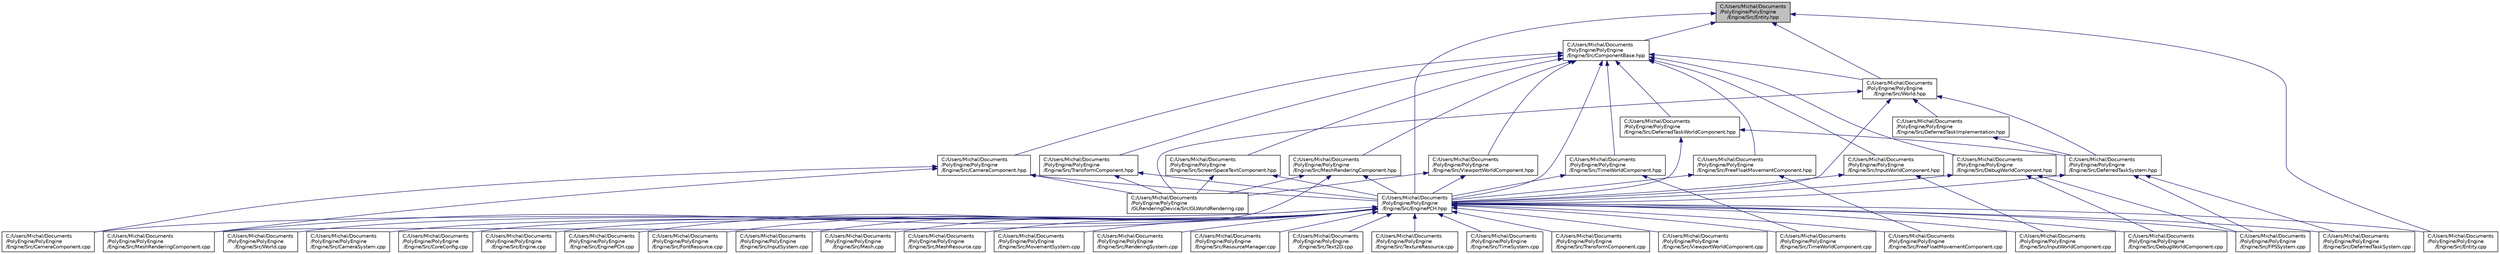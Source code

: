 digraph "C:/Users/Michal/Documents/PolyEngine/PolyEngine/Engine/Src/Entity.hpp"
{
  edge [fontname="Helvetica",fontsize="10",labelfontname="Helvetica",labelfontsize="10"];
  node [fontname="Helvetica",fontsize="10",shape=record];
  Node45 [label="C:/Users/Michal/Documents\l/PolyEngine/PolyEngine\l/Engine/Src/Entity.hpp",height=0.2,width=0.4,color="black", fillcolor="grey75", style="filled", fontcolor="black"];
  Node45 -> Node46 [dir="back",color="midnightblue",fontsize="10",style="solid",fontname="Helvetica"];
  Node46 [label="C:/Users/Michal/Documents\l/PolyEngine/PolyEngine\l/Engine/Src/ComponentBase.hpp",height=0.2,width=0.4,color="black", fillcolor="white", style="filled",URL="$_component_base_8hpp.html"];
  Node46 -> Node47 [dir="back",color="midnightblue",fontsize="10",style="solid",fontname="Helvetica"];
  Node47 [label="C:/Users/Michal/Documents\l/PolyEngine/PolyEngine\l/Engine/Src/EnginePCH.hpp",height=0.2,width=0.4,color="black", fillcolor="white", style="filled",URL="$_engine_p_c_h_8hpp.html"];
  Node47 -> Node48 [dir="back",color="midnightblue",fontsize="10",style="solid",fontname="Helvetica"];
  Node48 [label="C:/Users/Michal/Documents\l/PolyEngine/PolyEngine\l/Engine/Src/CameraComponent.cpp",height=0.2,width=0.4,color="black", fillcolor="white", style="filled",URL="$_camera_component_8cpp.html"];
  Node47 -> Node49 [dir="back",color="midnightblue",fontsize="10",style="solid",fontname="Helvetica"];
  Node49 [label="C:/Users/Michal/Documents\l/PolyEngine/PolyEngine\l/Engine/Src/CameraSystem.cpp",height=0.2,width=0.4,color="black", fillcolor="white", style="filled",URL="$_camera_system_8cpp.html"];
  Node47 -> Node50 [dir="back",color="midnightblue",fontsize="10",style="solid",fontname="Helvetica"];
  Node50 [label="C:/Users/Michal/Documents\l/PolyEngine/PolyEngine\l/Engine/Src/CoreConfig.cpp",height=0.2,width=0.4,color="black", fillcolor="white", style="filled",URL="$_core_config_8cpp.html"];
  Node47 -> Node51 [dir="back",color="midnightblue",fontsize="10",style="solid",fontname="Helvetica"];
  Node51 [label="C:/Users/Michal/Documents\l/PolyEngine/PolyEngine\l/Engine/Src/DebugWorldComponent.cpp",height=0.2,width=0.4,color="black", fillcolor="white", style="filled",URL="$_debug_world_component_8cpp.html"];
  Node47 -> Node52 [dir="back",color="midnightblue",fontsize="10",style="solid",fontname="Helvetica"];
  Node52 [label="C:/Users/Michal/Documents\l/PolyEngine/PolyEngine\l/Engine/Src/DeferredTaskSystem.cpp",height=0.2,width=0.4,color="black", fillcolor="white", style="filled",URL="$_deferred_task_system_8cpp.html"];
  Node47 -> Node53 [dir="back",color="midnightblue",fontsize="10",style="solid",fontname="Helvetica"];
  Node53 [label="C:/Users/Michal/Documents\l/PolyEngine/PolyEngine\l/Engine/Src/Engine.cpp",height=0.2,width=0.4,color="black", fillcolor="white", style="filled",URL="$_engine_8cpp.html"];
  Node47 -> Node54 [dir="back",color="midnightblue",fontsize="10",style="solid",fontname="Helvetica"];
  Node54 [label="C:/Users/Michal/Documents\l/PolyEngine/PolyEngine\l/Engine/Src/EnginePCH.cpp",height=0.2,width=0.4,color="black", fillcolor="white", style="filled",URL="$_engine_p_c_h_8cpp.html"];
  Node47 -> Node55 [dir="back",color="midnightblue",fontsize="10",style="solid",fontname="Helvetica"];
  Node55 [label="C:/Users/Michal/Documents\l/PolyEngine/PolyEngine\l/Engine/Src/Entity.cpp",height=0.2,width=0.4,color="black", fillcolor="white", style="filled",URL="$_entity_8cpp.html"];
  Node47 -> Node56 [dir="back",color="midnightblue",fontsize="10",style="solid",fontname="Helvetica"];
  Node56 [label="C:/Users/Michal/Documents\l/PolyEngine/PolyEngine\l/Engine/Src/FontResource.cpp",height=0.2,width=0.4,color="black", fillcolor="white", style="filled",URL="$_font_resource_8cpp.html"];
  Node47 -> Node57 [dir="back",color="midnightblue",fontsize="10",style="solid",fontname="Helvetica"];
  Node57 [label="C:/Users/Michal/Documents\l/PolyEngine/PolyEngine\l/Engine/Src/FPSSystem.cpp",height=0.2,width=0.4,color="black", fillcolor="white", style="filled",URL="$_f_p_s_system_8cpp.html"];
  Node47 -> Node58 [dir="back",color="midnightblue",fontsize="10",style="solid",fontname="Helvetica"];
  Node58 [label="C:/Users/Michal/Documents\l/PolyEngine/PolyEngine\l/Engine/Src/FreeFloatMovementComponent.cpp",height=0.2,width=0.4,color="black", fillcolor="white", style="filled",URL="$_free_float_movement_component_8cpp.html"];
  Node47 -> Node59 [dir="back",color="midnightblue",fontsize="10",style="solid",fontname="Helvetica"];
  Node59 [label="C:/Users/Michal/Documents\l/PolyEngine/PolyEngine\l/Engine/Src/InputSystem.cpp",height=0.2,width=0.4,color="black", fillcolor="white", style="filled",URL="$_input_system_8cpp.html"];
  Node47 -> Node60 [dir="back",color="midnightblue",fontsize="10",style="solid",fontname="Helvetica"];
  Node60 [label="C:/Users/Michal/Documents\l/PolyEngine/PolyEngine\l/Engine/Src/InputWorldComponent.cpp",height=0.2,width=0.4,color="black", fillcolor="white", style="filled",URL="$_input_world_component_8cpp.html"];
  Node47 -> Node61 [dir="back",color="midnightblue",fontsize="10",style="solid",fontname="Helvetica"];
  Node61 [label="C:/Users/Michal/Documents\l/PolyEngine/PolyEngine\l/Engine/Src/Mesh.cpp",height=0.2,width=0.4,color="black", fillcolor="white", style="filled",URL="$_mesh_8cpp.html"];
  Node47 -> Node62 [dir="back",color="midnightblue",fontsize="10",style="solid",fontname="Helvetica"];
  Node62 [label="C:/Users/Michal/Documents\l/PolyEngine/PolyEngine\l/Engine/Src/MeshRenderingComponent.cpp",height=0.2,width=0.4,color="black", fillcolor="white", style="filled",URL="$_mesh_rendering_component_8cpp.html"];
  Node47 -> Node63 [dir="back",color="midnightblue",fontsize="10",style="solid",fontname="Helvetica"];
  Node63 [label="C:/Users/Michal/Documents\l/PolyEngine/PolyEngine\l/Engine/Src/MeshResource.cpp",height=0.2,width=0.4,color="black", fillcolor="white", style="filled",URL="$_mesh_resource_8cpp.html"];
  Node47 -> Node64 [dir="back",color="midnightblue",fontsize="10",style="solid",fontname="Helvetica"];
  Node64 [label="C:/Users/Michal/Documents\l/PolyEngine/PolyEngine\l/Engine/Src/MovementSystem.cpp",height=0.2,width=0.4,color="black", fillcolor="white", style="filled",URL="$_movement_system_8cpp.html"];
  Node47 -> Node65 [dir="back",color="midnightblue",fontsize="10",style="solid",fontname="Helvetica"];
  Node65 [label="C:/Users/Michal/Documents\l/PolyEngine/PolyEngine\l/Engine/Src/RenderingSystem.cpp",height=0.2,width=0.4,color="black", fillcolor="white", style="filled",URL="$_rendering_system_8cpp.html"];
  Node47 -> Node66 [dir="back",color="midnightblue",fontsize="10",style="solid",fontname="Helvetica"];
  Node66 [label="C:/Users/Michal/Documents\l/PolyEngine/PolyEngine\l/Engine/Src/ResourceManager.cpp",height=0.2,width=0.4,color="black", fillcolor="white", style="filled",URL="$_resource_manager_8cpp.html"];
  Node47 -> Node67 [dir="back",color="midnightblue",fontsize="10",style="solid",fontname="Helvetica"];
  Node67 [label="C:/Users/Michal/Documents\l/PolyEngine/PolyEngine\l/Engine/Src/Text2D.cpp",height=0.2,width=0.4,color="black", fillcolor="white", style="filled",URL="$_text2_d_8cpp.html"];
  Node47 -> Node68 [dir="back",color="midnightblue",fontsize="10",style="solid",fontname="Helvetica"];
  Node68 [label="C:/Users/Michal/Documents\l/PolyEngine/PolyEngine\l/Engine/Src/TextureResource.cpp",height=0.2,width=0.4,color="black", fillcolor="white", style="filled",URL="$_texture_resource_8cpp.html"];
  Node47 -> Node69 [dir="back",color="midnightblue",fontsize="10",style="solid",fontname="Helvetica"];
  Node69 [label="C:/Users/Michal/Documents\l/PolyEngine/PolyEngine\l/Engine/Src/TimeSystem.cpp",height=0.2,width=0.4,color="black", fillcolor="white", style="filled",URL="$_time_system_8cpp.html"];
  Node47 -> Node70 [dir="back",color="midnightblue",fontsize="10",style="solid",fontname="Helvetica"];
  Node70 [label="C:/Users/Michal/Documents\l/PolyEngine/PolyEngine\l/Engine/Src/TimeWorldComponent.cpp",height=0.2,width=0.4,color="black", fillcolor="white", style="filled",URL="$_time_world_component_8cpp.html"];
  Node47 -> Node71 [dir="back",color="midnightblue",fontsize="10",style="solid",fontname="Helvetica"];
  Node71 [label="C:/Users/Michal/Documents\l/PolyEngine/PolyEngine\l/Engine/Src/TransformComponent.cpp",height=0.2,width=0.4,color="black", fillcolor="white", style="filled",URL="$_transform_component_8cpp.html"];
  Node47 -> Node72 [dir="back",color="midnightblue",fontsize="10",style="solid",fontname="Helvetica"];
  Node72 [label="C:/Users/Michal/Documents\l/PolyEngine/PolyEngine\l/Engine/Src/ViewportWorldComponent.cpp",height=0.2,width=0.4,color="black", fillcolor="white", style="filled",URL="$_viewport_world_component_8cpp.html"];
  Node47 -> Node73 [dir="back",color="midnightblue",fontsize="10",style="solid",fontname="Helvetica"];
  Node73 [label="C:/Users/Michal/Documents\l/PolyEngine/PolyEngine\l/Engine/Src/World.cpp",height=0.2,width=0.4,color="black", fillcolor="white", style="filled",URL="$_world_8cpp.html"];
  Node46 -> Node74 [dir="back",color="midnightblue",fontsize="10",style="solid",fontname="Helvetica"];
  Node74 [label="C:/Users/Michal/Documents\l/PolyEngine/PolyEngine\l/Engine/Src/World.hpp",height=0.2,width=0.4,color="black", fillcolor="white", style="filled",URL="$_world_8hpp.html"];
  Node74 -> Node47 [dir="back",color="midnightblue",fontsize="10",style="solid",fontname="Helvetica"];
  Node74 -> Node75 [dir="back",color="midnightblue",fontsize="10",style="solid",fontname="Helvetica"];
  Node75 [label="C:/Users/Michal/Documents\l/PolyEngine/PolyEngine\l/Engine/Src/DeferredTaskImplementation.hpp",height=0.2,width=0.4,color="black", fillcolor="white", style="filled",URL="$_deferred_task_implementation_8hpp.html"];
  Node75 -> Node76 [dir="back",color="midnightblue",fontsize="10",style="solid",fontname="Helvetica"];
  Node76 [label="C:/Users/Michal/Documents\l/PolyEngine/PolyEngine\l/Engine/Src/DeferredTaskSystem.hpp",height=0.2,width=0.4,color="black", fillcolor="white", style="filled",URL="$_deferred_task_system_8hpp.html"];
  Node76 -> Node47 [dir="back",color="midnightblue",fontsize="10",style="solid",fontname="Helvetica"];
  Node76 -> Node52 [dir="back",color="midnightblue",fontsize="10",style="solid",fontname="Helvetica"];
  Node76 -> Node57 [dir="back",color="midnightblue",fontsize="10",style="solid",fontname="Helvetica"];
  Node74 -> Node76 [dir="back",color="midnightblue",fontsize="10",style="solid",fontname="Helvetica"];
  Node74 -> Node77 [dir="back",color="midnightblue",fontsize="10",style="solid",fontname="Helvetica"];
  Node77 [label="C:/Users/Michal/Documents\l/PolyEngine/PolyEngine\l/GLRenderingDevice/Src/GLWorldRendering.cpp",height=0.2,width=0.4,color="black", fillcolor="white", style="filled",URL="$_g_l_world_rendering_8cpp.html"];
  Node46 -> Node78 [dir="back",color="midnightblue",fontsize="10",style="solid",fontname="Helvetica"];
  Node78 [label="C:/Users/Michal/Documents\l/PolyEngine/PolyEngine\l/Engine/Src/CameraComponent.hpp",height=0.2,width=0.4,color="black", fillcolor="white", style="filled",URL="$_camera_component_8hpp.html"];
  Node78 -> Node47 [dir="back",color="midnightblue",fontsize="10",style="solid",fontname="Helvetica"];
  Node78 -> Node48 [dir="back",color="midnightblue",fontsize="10",style="solid",fontname="Helvetica"];
  Node78 -> Node62 [dir="back",color="midnightblue",fontsize="10",style="solid",fontname="Helvetica"];
  Node78 -> Node77 [dir="back",color="midnightblue",fontsize="10",style="solid",fontname="Helvetica"];
  Node46 -> Node79 [dir="back",color="midnightblue",fontsize="10",style="solid",fontname="Helvetica"];
  Node79 [label="C:/Users/Michal/Documents\l/PolyEngine/PolyEngine\l/Engine/Src/FreeFloatMovementComponent.hpp",height=0.2,width=0.4,color="black", fillcolor="white", style="filled",URL="$_free_float_movement_component_8hpp.html"];
  Node79 -> Node47 [dir="back",color="midnightblue",fontsize="10",style="solid",fontname="Helvetica"];
  Node79 -> Node58 [dir="back",color="midnightblue",fontsize="10",style="solid",fontname="Helvetica"];
  Node46 -> Node80 [dir="back",color="midnightblue",fontsize="10",style="solid",fontname="Helvetica"];
  Node80 [label="C:/Users/Michal/Documents\l/PolyEngine/PolyEngine\l/Engine/Src/MeshRenderingComponent.hpp",height=0.2,width=0.4,color="black", fillcolor="white", style="filled",URL="$_mesh_rendering_component_8hpp.html"];
  Node80 -> Node47 [dir="back",color="midnightblue",fontsize="10",style="solid",fontname="Helvetica"];
  Node80 -> Node62 [dir="back",color="midnightblue",fontsize="10",style="solid",fontname="Helvetica"];
  Node80 -> Node77 [dir="back",color="midnightblue",fontsize="10",style="solid",fontname="Helvetica"];
  Node46 -> Node81 [dir="back",color="midnightblue",fontsize="10",style="solid",fontname="Helvetica"];
  Node81 [label="C:/Users/Michal/Documents\l/PolyEngine/PolyEngine\l/Engine/Src/ScreenSpaceTextComponent.hpp",height=0.2,width=0.4,color="black", fillcolor="white", style="filled",URL="$_screen_space_text_component_8hpp.html"];
  Node81 -> Node47 [dir="back",color="midnightblue",fontsize="10",style="solid",fontname="Helvetica"];
  Node81 -> Node77 [dir="back",color="midnightblue",fontsize="10",style="solid",fontname="Helvetica"];
  Node46 -> Node82 [dir="back",color="midnightblue",fontsize="10",style="solid",fontname="Helvetica"];
  Node82 [label="C:/Users/Michal/Documents\l/PolyEngine/PolyEngine\l/Engine/Src/TransformComponent.hpp",height=0.2,width=0.4,color="black", fillcolor="white", style="filled",URL="$_transform_component_8hpp.html"];
  Node82 -> Node47 [dir="back",color="midnightblue",fontsize="10",style="solid",fontname="Helvetica"];
  Node82 -> Node77 [dir="back",color="midnightblue",fontsize="10",style="solid",fontname="Helvetica"];
  Node46 -> Node83 [dir="back",color="midnightblue",fontsize="10",style="solid",fontname="Helvetica"];
  Node83 [label="C:/Users/Michal/Documents\l/PolyEngine/PolyEngine\l/Engine/Src/DebugWorldComponent.hpp",height=0.2,width=0.4,color="black", fillcolor="white", style="filled",URL="$_debug_world_component_8hpp.html"];
  Node83 -> Node47 [dir="back",color="midnightblue",fontsize="10",style="solid",fontname="Helvetica"];
  Node83 -> Node51 [dir="back",color="midnightblue",fontsize="10",style="solid",fontname="Helvetica"];
  Node83 -> Node57 [dir="back",color="midnightblue",fontsize="10",style="solid",fontname="Helvetica"];
  Node46 -> Node84 [dir="back",color="midnightblue",fontsize="10",style="solid",fontname="Helvetica"];
  Node84 [label="C:/Users/Michal/Documents\l/PolyEngine/PolyEngine\l/Engine/Src/InputWorldComponent.hpp",height=0.2,width=0.4,color="black", fillcolor="white", style="filled",URL="$_input_world_component_8hpp.html"];
  Node84 -> Node47 [dir="back",color="midnightblue",fontsize="10",style="solid",fontname="Helvetica"];
  Node84 -> Node60 [dir="back",color="midnightblue",fontsize="10",style="solid",fontname="Helvetica"];
  Node46 -> Node85 [dir="back",color="midnightblue",fontsize="10",style="solid",fontname="Helvetica"];
  Node85 [label="C:/Users/Michal/Documents\l/PolyEngine/PolyEngine\l/Engine/Src/TimeWorldComponent.hpp",height=0.2,width=0.4,color="black", fillcolor="white", style="filled",URL="$_time_world_component_8hpp.html"];
  Node85 -> Node47 [dir="back",color="midnightblue",fontsize="10",style="solid",fontname="Helvetica"];
  Node85 -> Node70 [dir="back",color="midnightblue",fontsize="10",style="solid",fontname="Helvetica"];
  Node46 -> Node86 [dir="back",color="midnightblue",fontsize="10",style="solid",fontname="Helvetica"];
  Node86 [label="C:/Users/Michal/Documents\l/PolyEngine/PolyEngine\l/Engine/Src/ViewportWorldComponent.hpp",height=0.2,width=0.4,color="black", fillcolor="white", style="filled",URL="$_viewport_world_component_8hpp.html"];
  Node86 -> Node47 [dir="back",color="midnightblue",fontsize="10",style="solid",fontname="Helvetica"];
  Node86 -> Node77 [dir="back",color="midnightblue",fontsize="10",style="solid",fontname="Helvetica"];
  Node46 -> Node87 [dir="back",color="midnightblue",fontsize="10",style="solid",fontname="Helvetica"];
  Node87 [label="C:/Users/Michal/Documents\l/PolyEngine/PolyEngine\l/Engine/Src/DeferredTaskWorldComponent.hpp",height=0.2,width=0.4,color="black", fillcolor="white", style="filled",URL="$_deferred_task_world_component_8hpp.html"];
  Node87 -> Node47 [dir="back",color="midnightblue",fontsize="10",style="solid",fontname="Helvetica"];
  Node87 -> Node76 [dir="back",color="midnightblue",fontsize="10",style="solid",fontname="Helvetica"];
  Node45 -> Node47 [dir="back",color="midnightblue",fontsize="10",style="solid",fontname="Helvetica"];
  Node45 -> Node74 [dir="back",color="midnightblue",fontsize="10",style="solid",fontname="Helvetica"];
  Node45 -> Node55 [dir="back",color="midnightblue",fontsize="10",style="solid",fontname="Helvetica"];
}
